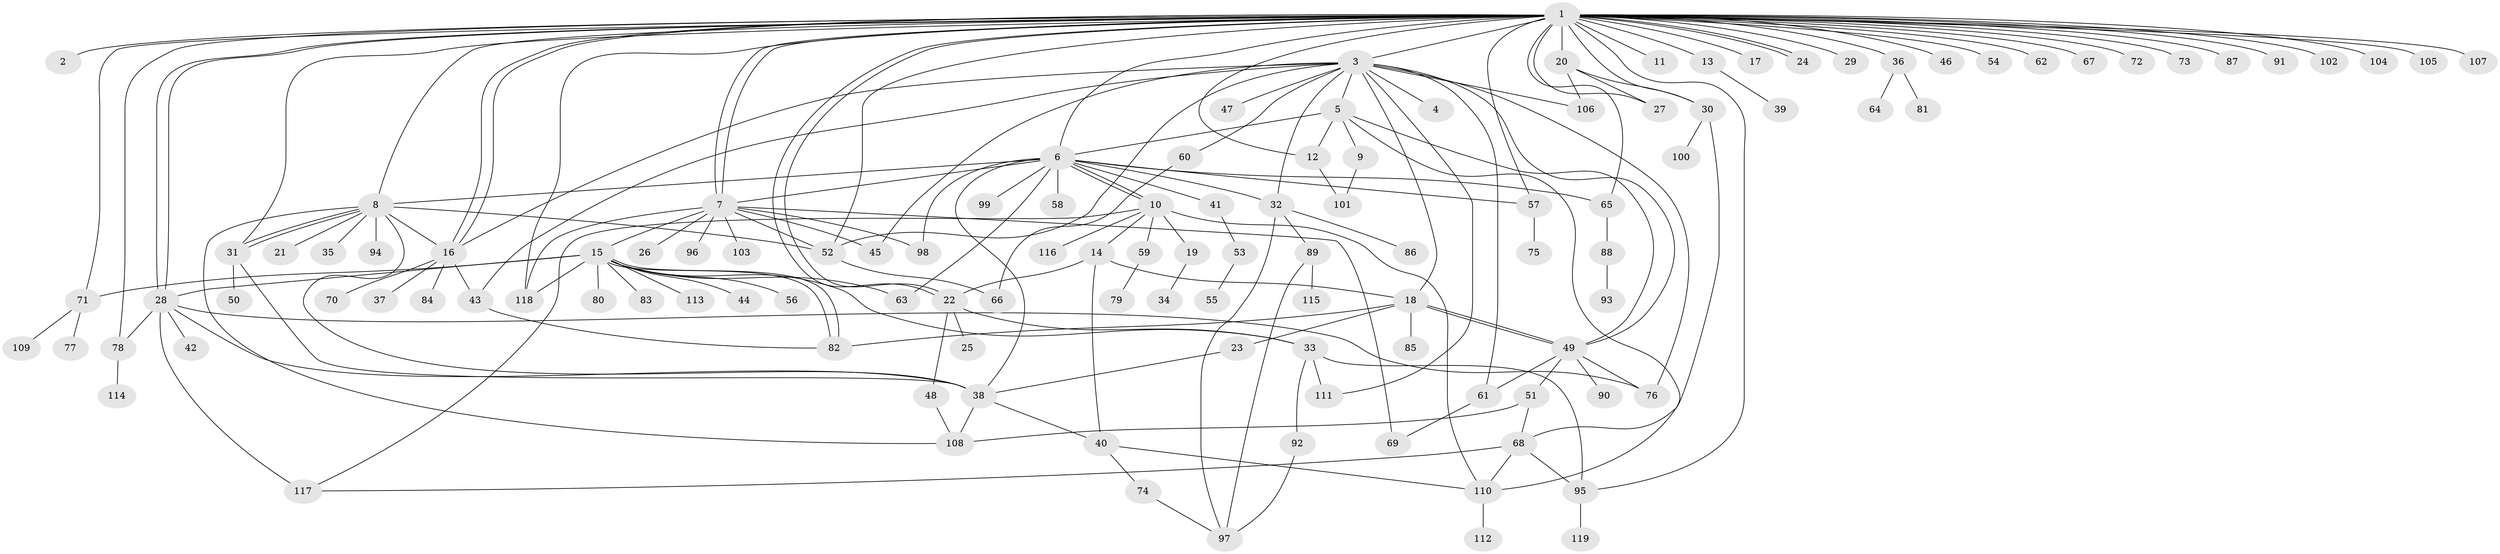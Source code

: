 // Generated by graph-tools (version 1.1) at 2025/35/03/09/25 02:35:17]
// undirected, 119 vertices, 185 edges
graph export_dot {
graph [start="1"]
  node [color=gray90,style=filled];
  1;
  2;
  3;
  4;
  5;
  6;
  7;
  8;
  9;
  10;
  11;
  12;
  13;
  14;
  15;
  16;
  17;
  18;
  19;
  20;
  21;
  22;
  23;
  24;
  25;
  26;
  27;
  28;
  29;
  30;
  31;
  32;
  33;
  34;
  35;
  36;
  37;
  38;
  39;
  40;
  41;
  42;
  43;
  44;
  45;
  46;
  47;
  48;
  49;
  50;
  51;
  52;
  53;
  54;
  55;
  56;
  57;
  58;
  59;
  60;
  61;
  62;
  63;
  64;
  65;
  66;
  67;
  68;
  69;
  70;
  71;
  72;
  73;
  74;
  75;
  76;
  77;
  78;
  79;
  80;
  81;
  82;
  83;
  84;
  85;
  86;
  87;
  88;
  89;
  90;
  91;
  92;
  93;
  94;
  95;
  96;
  97;
  98;
  99;
  100;
  101;
  102;
  103;
  104;
  105;
  106;
  107;
  108;
  109;
  110;
  111;
  112;
  113;
  114;
  115;
  116;
  117;
  118;
  119;
  1 -- 2;
  1 -- 3;
  1 -- 6;
  1 -- 7;
  1 -- 7;
  1 -- 8;
  1 -- 11;
  1 -- 12;
  1 -- 13;
  1 -- 16;
  1 -- 16;
  1 -- 17;
  1 -- 20;
  1 -- 22;
  1 -- 22;
  1 -- 24;
  1 -- 24;
  1 -- 27;
  1 -- 28;
  1 -- 28;
  1 -- 29;
  1 -- 30;
  1 -- 31;
  1 -- 36;
  1 -- 46;
  1 -- 52;
  1 -- 54;
  1 -- 57;
  1 -- 62;
  1 -- 65;
  1 -- 67;
  1 -- 71;
  1 -- 72;
  1 -- 73;
  1 -- 78;
  1 -- 87;
  1 -- 91;
  1 -- 95;
  1 -- 102;
  1 -- 104;
  1 -- 105;
  1 -- 107;
  1 -- 118;
  3 -- 4;
  3 -- 5;
  3 -- 16;
  3 -- 18;
  3 -- 32;
  3 -- 43;
  3 -- 45;
  3 -- 47;
  3 -- 49;
  3 -- 52;
  3 -- 60;
  3 -- 61;
  3 -- 76;
  3 -- 106;
  3 -- 111;
  5 -- 6;
  5 -- 9;
  5 -- 12;
  5 -- 49;
  5 -- 110;
  6 -- 7;
  6 -- 8;
  6 -- 10;
  6 -- 10;
  6 -- 32;
  6 -- 38;
  6 -- 41;
  6 -- 57;
  6 -- 58;
  6 -- 63;
  6 -- 65;
  6 -- 98;
  6 -- 99;
  7 -- 15;
  7 -- 26;
  7 -- 45;
  7 -- 52;
  7 -- 69;
  7 -- 96;
  7 -- 98;
  7 -- 103;
  7 -- 118;
  8 -- 16;
  8 -- 21;
  8 -- 31;
  8 -- 31;
  8 -- 35;
  8 -- 38;
  8 -- 52;
  8 -- 94;
  8 -- 108;
  9 -- 101;
  10 -- 14;
  10 -- 19;
  10 -- 59;
  10 -- 110;
  10 -- 116;
  10 -- 117;
  12 -- 101;
  13 -- 39;
  14 -- 18;
  14 -- 22;
  14 -- 40;
  15 -- 28;
  15 -- 33;
  15 -- 44;
  15 -- 56;
  15 -- 63;
  15 -- 71;
  15 -- 80;
  15 -- 82;
  15 -- 82;
  15 -- 83;
  15 -- 113;
  15 -- 118;
  16 -- 37;
  16 -- 43;
  16 -- 70;
  16 -- 84;
  18 -- 23;
  18 -- 49;
  18 -- 49;
  18 -- 82;
  18 -- 85;
  19 -- 34;
  20 -- 27;
  20 -- 30;
  20 -- 106;
  22 -- 25;
  22 -- 33;
  22 -- 48;
  23 -- 38;
  28 -- 38;
  28 -- 42;
  28 -- 76;
  28 -- 78;
  28 -- 117;
  30 -- 68;
  30 -- 100;
  31 -- 38;
  31 -- 50;
  32 -- 86;
  32 -- 89;
  32 -- 97;
  33 -- 92;
  33 -- 95;
  33 -- 111;
  36 -- 64;
  36 -- 81;
  38 -- 40;
  38 -- 108;
  40 -- 74;
  40 -- 110;
  41 -- 53;
  43 -- 82;
  48 -- 108;
  49 -- 51;
  49 -- 61;
  49 -- 76;
  49 -- 90;
  51 -- 68;
  51 -- 108;
  52 -- 66;
  53 -- 55;
  57 -- 75;
  59 -- 79;
  60 -- 66;
  61 -- 69;
  65 -- 88;
  68 -- 95;
  68 -- 110;
  68 -- 117;
  71 -- 77;
  71 -- 109;
  74 -- 97;
  78 -- 114;
  88 -- 93;
  89 -- 97;
  89 -- 115;
  92 -- 97;
  95 -- 119;
  110 -- 112;
}
